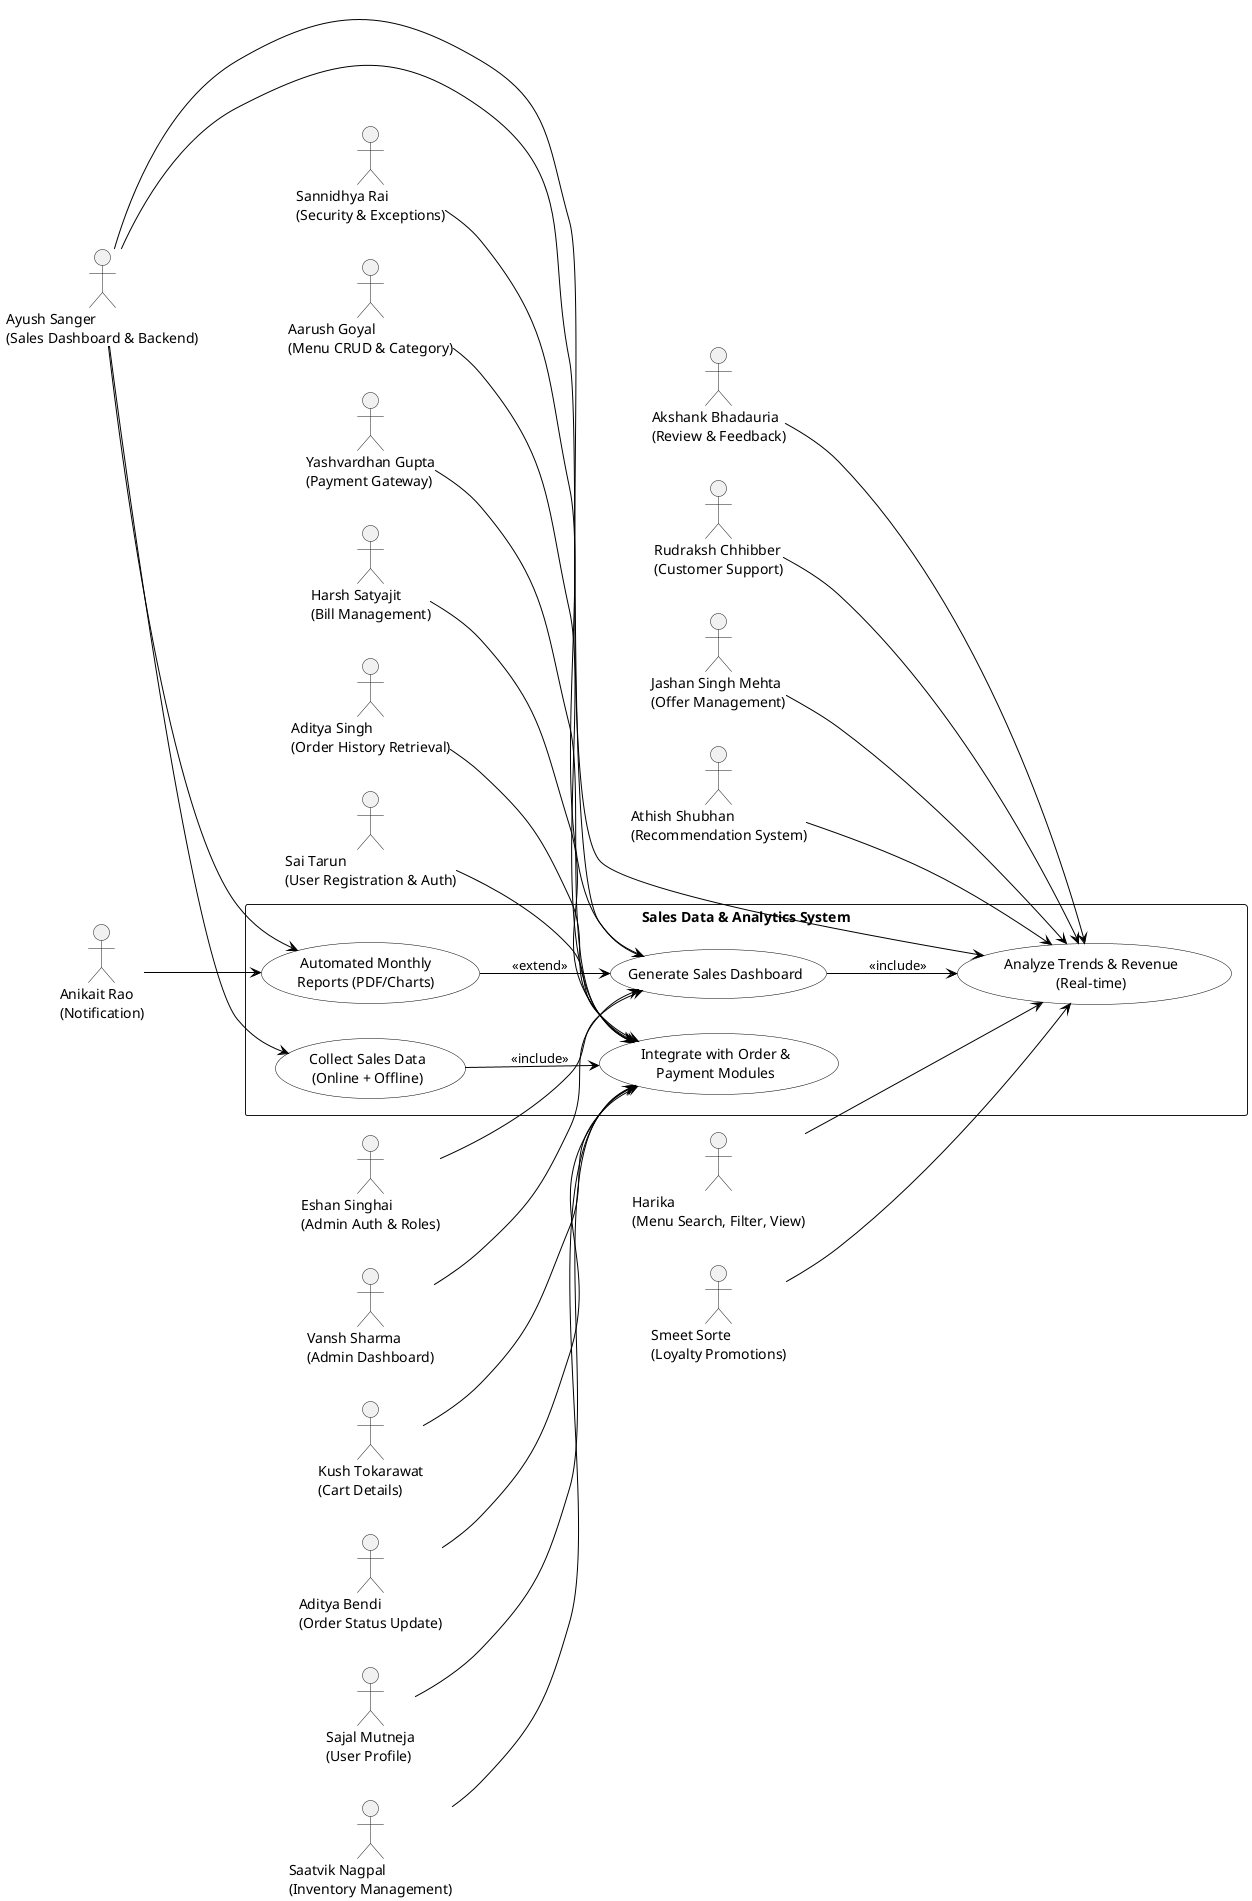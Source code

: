 @startuml
left to right direction
skinparam usecase {
  BackgroundColor White
  BorderColor Black
  ArrowColor Black
}

actor "Harsh Satyajit\n(Bill Management)" as harsh
actor "Aditya Singh\n(Order History Retrieval)" as aditya
actor "Akshank Bhadauria\n(Review & Feedback)" as akshank
actor "Sai Tarun\n(User Registration & Auth)" as tarun
actor "Sannidhya Rai\n(Security & Exceptions)" as sannidhya
actor "Rudraksh Chhibber\n(Customer Support)" as rudra
actor "Jashan Singh Mehta\n(Offer Management)" as jashan
actor "Athish Shubhan\n(Recommendation System)" as athish
actor "Yashvardhan Gupta\n(Payment Gateway)" as yash
actor "Aarush Goyal\n(Menu CRUD & Category)" as aarush
actor "Ayush Sanger\n(Sales Dashboard & Backend)" as ayush
actor "Sajal Mutneja\n(User Profile)" as sajal
actor "Eshan Singhai\n(Admin Auth & Roles)" as eshan
actor "Anikait Rao\n(Notification)" as anikait
actor "Harika\n(Menu Search, Filter, View)" as harika
actor "Vansh Sharma\n(Admin Dashboard)" as vansh
actor "Aditya Bendi\n(Order Status Update)" as adibendi
actor "Saatvik Nagpal\n(Inventory Management)" as saatvik
actor "Smeet Sorte\n(Loyalty Promotions)" as smeet
actor "Kush Tokarawat\n(Cart Details)" as kush

rectangle "Sales Data & Analytics System" {
  usecase "Collect Sales Data\n(Online + Offline)" as UC1
  usecase "Generate Sales Dashboard" as UC2
  usecase "Automated Monthly\nReports (PDF/Charts)" as UC3
  usecase "Analyze Trends & Revenue\n(Real-time)" as UC4
  usecase "Integrate with Order &\nPayment Modules" as UC5
}

' Connections for Ayush
ayush --> UC1
ayush --> UC2
ayush --> UC3
ayush --> UC4

' Includes/Extends
UC2 --> UC4 : <<include>>
UC3 --> UC2 : <<extend>>
UC1 --> UC5 : <<include>>

' Other team members connection (integration points)
aditya --> UC5
harsh --> UC5
yash --> UC5
aarush --> UC5
adibendi --> UC5
saatvik --> UC5

vansh --> UC2
eshan --> UC2
sannidhya --> UC2

' Indirect contributions (feedback, loyalty, notifications)
akshank --> UC4
smeet --> UC4
anikait --> UC3
jashan --> UC4
athish --> UC4
harika --> UC4
rudra --> UC4
tarun --> UC5
sajal --> UC5
kush --> UC5

@enduml
